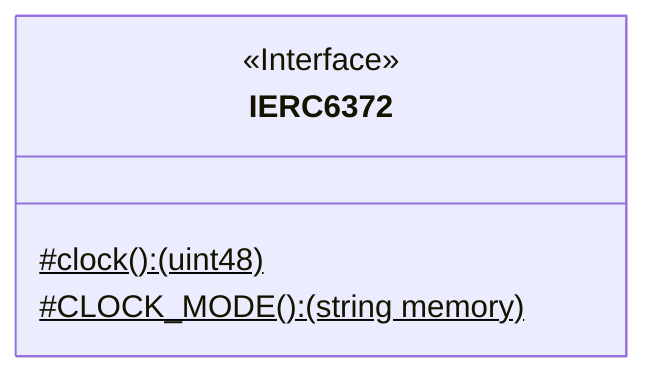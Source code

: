 classDiagram
  %% 133:385:0
  class IERC6372 {
    <<Interface>>
    #clock(): (uint48)$
    #CLOCK_MODE(): (string memory)$
  }